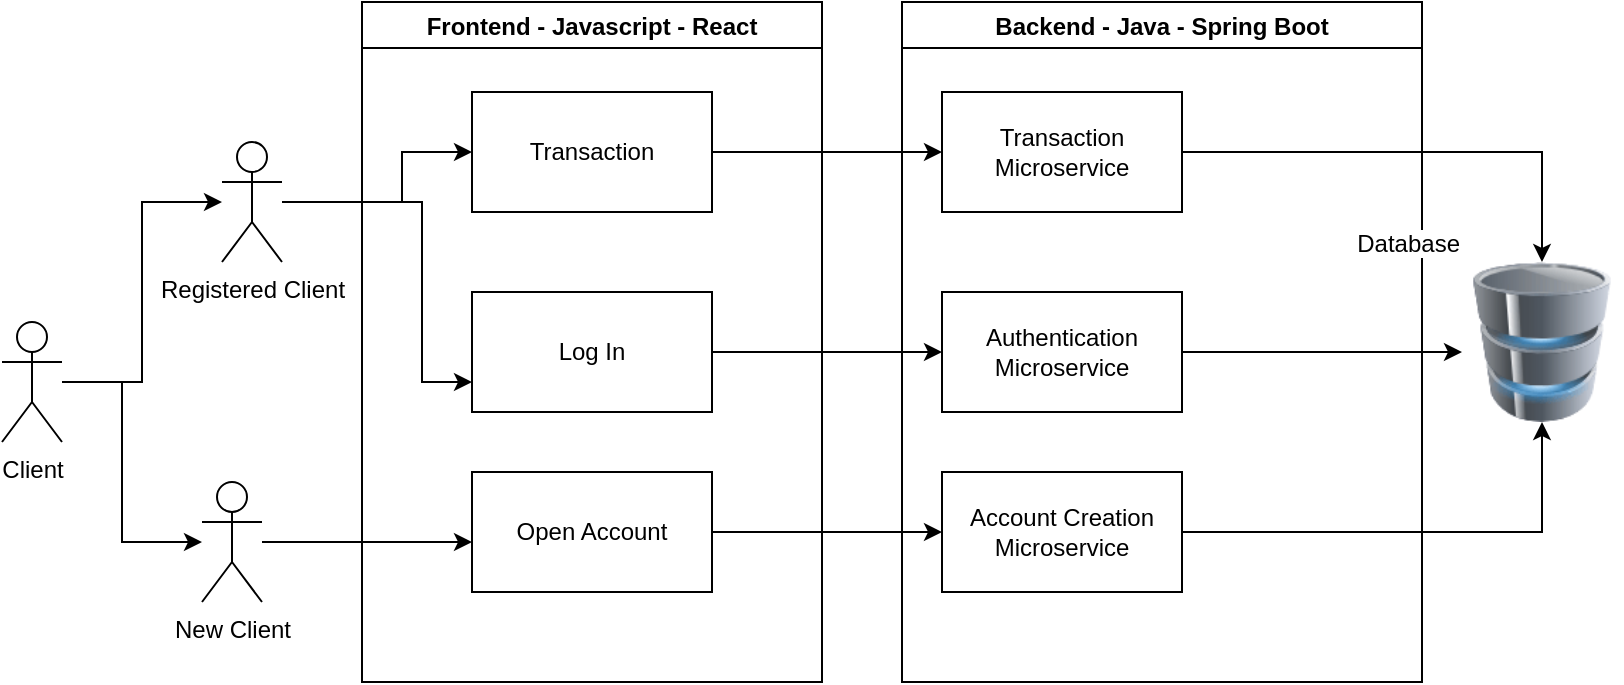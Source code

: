 <mxfile version="15.7.3" type="device"><diagram id="GuetLtPI46jLCBB-qz4N" name="Page-1"><mxGraphModel dx="1102" dy="535" grid="1" gridSize="10" guides="1" tooltips="1" connect="1" arrows="1" fold="1" page="1" pageScale="1" pageWidth="827" pageHeight="1169" math="0" shadow="0"><root><mxCell id="0"/><mxCell id="1" parent="0"/><mxCell id="EI6TG-G9EbB0ayZfavQd-7" style="edgeStyle=orthogonalEdgeStyle;rounded=0;orthogonalLoop=1;jettySize=auto;html=1;" parent="1" source="EI6TG-G9EbB0ayZfavQd-1" edge="1"><mxGeometry relative="1" as="geometry"><mxPoint x="120" y="120" as="targetPoint"/><Array as="points"><mxPoint x="80" y="210"/><mxPoint x="80" y="120"/></Array></mxGeometry></mxCell><mxCell id="EI6TG-G9EbB0ayZfavQd-8" style="edgeStyle=orthogonalEdgeStyle;rounded=0;orthogonalLoop=1;jettySize=auto;html=1;" parent="1" source="EI6TG-G9EbB0ayZfavQd-1" target="EI6TG-G9EbB0ayZfavQd-3" edge="1"><mxGeometry relative="1" as="geometry"><Array as="points"><mxPoint x="70" y="210"/><mxPoint x="70" y="290"/></Array></mxGeometry></mxCell><mxCell id="EI6TG-G9EbB0ayZfavQd-1" value="Client" style="shape=umlActor;verticalLabelPosition=bottom;verticalAlign=top;html=1;outlineConnect=0;" parent="1" vertex="1"><mxGeometry x="10" y="180" width="30" height="60" as="geometry"/></mxCell><mxCell id="EI6TG-G9EbB0ayZfavQd-17" style="edgeStyle=orthogonalEdgeStyle;rounded=0;orthogonalLoop=1;jettySize=auto;html=1;" parent="1" source="EI6TG-G9EbB0ayZfavQd-2" target="EI6TG-G9EbB0ayZfavQd-15" edge="1"><mxGeometry relative="1" as="geometry"><Array as="points"><mxPoint x="210" y="120"/><mxPoint x="210" y="95"/></Array></mxGeometry></mxCell><mxCell id="EI6TG-G9EbB0ayZfavQd-18" style="edgeStyle=orthogonalEdgeStyle;rounded=0;orthogonalLoop=1;jettySize=auto;html=1;" parent="1" source="EI6TG-G9EbB0ayZfavQd-2" target="EI6TG-G9EbB0ayZfavQd-14" edge="1"><mxGeometry relative="1" as="geometry"><Array as="points"><mxPoint x="220" y="120"/><mxPoint x="220" y="210"/></Array></mxGeometry></mxCell><mxCell id="EI6TG-G9EbB0ayZfavQd-2" value="Registered Client" style="shape=umlActor;verticalLabelPosition=bottom;verticalAlign=top;html=1;outlineConnect=0;" parent="1" vertex="1"><mxGeometry x="120" y="90" width="30" height="60" as="geometry"/></mxCell><mxCell id="EI6TG-G9EbB0ayZfavQd-23" style="edgeStyle=orthogonalEdgeStyle;rounded=0;orthogonalLoop=1;jettySize=auto;html=1;" parent="1" source="EI6TG-G9EbB0ayZfavQd-3" target="EI6TG-G9EbB0ayZfavQd-13" edge="1"><mxGeometry relative="1" as="geometry"><Array as="points"><mxPoint x="220" y="290"/><mxPoint x="220" y="290"/></Array></mxGeometry></mxCell><mxCell id="EI6TG-G9EbB0ayZfavQd-3" value="New Client" style="shape=umlActor;verticalLabelPosition=bottom;verticalAlign=top;html=1;outlineConnect=0;" parent="1" vertex="1"><mxGeometry x="110" y="260" width="30" height="60" as="geometry"/></mxCell><mxCell id="EI6TG-G9EbB0ayZfavQd-10" value="Frontend - Javascript - React" style="swimlane;" parent="1" vertex="1"><mxGeometry x="190" y="20" width="230" height="340" as="geometry"/></mxCell><mxCell id="EI6TG-G9EbB0ayZfavQd-13" value="Open Account" style="rounded=0;whiteSpace=wrap;html=1;" parent="EI6TG-G9EbB0ayZfavQd-10" vertex="1"><mxGeometry x="55" y="235" width="120" height="60" as="geometry"/></mxCell><mxCell id="EI6TG-G9EbB0ayZfavQd-14" value="Log In" style="rounded=0;whiteSpace=wrap;html=1;" parent="EI6TG-G9EbB0ayZfavQd-10" vertex="1"><mxGeometry x="55" y="145" width="120" height="60" as="geometry"/></mxCell><mxCell id="EI6TG-G9EbB0ayZfavQd-15" value="Transaction" style="rounded=0;whiteSpace=wrap;html=1;" parent="EI6TG-G9EbB0ayZfavQd-10" vertex="1"><mxGeometry x="55" y="45" width="120" height="60" as="geometry"/></mxCell><mxCell id="EI6TG-G9EbB0ayZfavQd-11" value="Backend - Java - Spring Boot" style="swimlane;" parent="1" vertex="1"><mxGeometry x="460" y="20" width="260" height="340" as="geometry"/></mxCell><mxCell id="EI6TG-G9EbB0ayZfavQd-25" value="Transaction Microservice" style="rounded=0;whiteSpace=wrap;html=1;" parent="EI6TG-G9EbB0ayZfavQd-11" vertex="1"><mxGeometry x="20" y="45" width="120" height="60" as="geometry"/></mxCell><mxCell id="EI6TG-G9EbB0ayZfavQd-26" value="Authentication Microservice" style="rounded=0;whiteSpace=wrap;html=1;" parent="EI6TG-G9EbB0ayZfavQd-11" vertex="1"><mxGeometry x="20" y="145" width="120" height="60" as="geometry"/></mxCell><mxCell id="EI6TG-G9EbB0ayZfavQd-33" value="Account Creation Microservice" style="rounded=0;whiteSpace=wrap;html=1;" parent="EI6TG-G9EbB0ayZfavQd-11" vertex="1"><mxGeometry x="20" y="235" width="120" height="60" as="geometry"/></mxCell><mxCell id="EI6TG-G9EbB0ayZfavQd-12" value="Database" style="image;html=1;image=img/lib/clip_art/computers/Database_128x128.png;labelPosition=left;verticalLabelPosition=top;align=right;verticalAlign=bottom;" parent="1" vertex="1"><mxGeometry x="740" y="150" width="80" height="80" as="geometry"/></mxCell><mxCell id="EI6TG-G9EbB0ayZfavQd-32" style="edgeStyle=orthogonalEdgeStyle;rounded=0;orthogonalLoop=1;jettySize=auto;html=1;entryX=0;entryY=0.5;entryDx=0;entryDy=0;" parent="1" source="EI6TG-G9EbB0ayZfavQd-15" target="EI6TG-G9EbB0ayZfavQd-25" edge="1"><mxGeometry relative="1" as="geometry"/></mxCell><mxCell id="EI6TG-G9EbB0ayZfavQd-34" style="edgeStyle=orthogonalEdgeStyle;rounded=0;orthogonalLoop=1;jettySize=auto;html=1;" parent="1" source="EI6TG-G9EbB0ayZfavQd-26" target="EI6TG-G9EbB0ayZfavQd-12" edge="1"><mxGeometry relative="1" as="geometry"><Array as="points"><mxPoint x="710" y="195"/><mxPoint x="710" y="195"/></Array></mxGeometry></mxCell><mxCell id="EI6TG-G9EbB0ayZfavQd-35" style="edgeStyle=orthogonalEdgeStyle;rounded=0;orthogonalLoop=1;jettySize=auto;html=1;" parent="1" source="EI6TG-G9EbB0ayZfavQd-25" target="EI6TG-G9EbB0ayZfavQd-12" edge="1"><mxGeometry relative="1" as="geometry"/></mxCell><mxCell id="EI6TG-G9EbB0ayZfavQd-36" style="edgeStyle=orthogonalEdgeStyle;rounded=0;orthogonalLoop=1;jettySize=auto;html=1;entryX=0.5;entryY=1;entryDx=0;entryDy=0;" parent="1" source="EI6TG-G9EbB0ayZfavQd-33" target="EI6TG-G9EbB0ayZfavQd-12" edge="1"><mxGeometry relative="1" as="geometry"/></mxCell><mxCell id="EI6TG-G9EbB0ayZfavQd-37" style="edgeStyle=orthogonalEdgeStyle;rounded=0;orthogonalLoop=1;jettySize=auto;html=1;" parent="1" source="EI6TG-G9EbB0ayZfavQd-13" target="EI6TG-G9EbB0ayZfavQd-33" edge="1"><mxGeometry relative="1" as="geometry"/></mxCell><mxCell id="EI6TG-G9EbB0ayZfavQd-38" style="edgeStyle=orthogonalEdgeStyle;rounded=0;orthogonalLoop=1;jettySize=auto;html=1;" parent="1" source="EI6TG-G9EbB0ayZfavQd-14" target="EI6TG-G9EbB0ayZfavQd-26" edge="1"><mxGeometry relative="1" as="geometry"/></mxCell></root></mxGraphModel></diagram></mxfile>